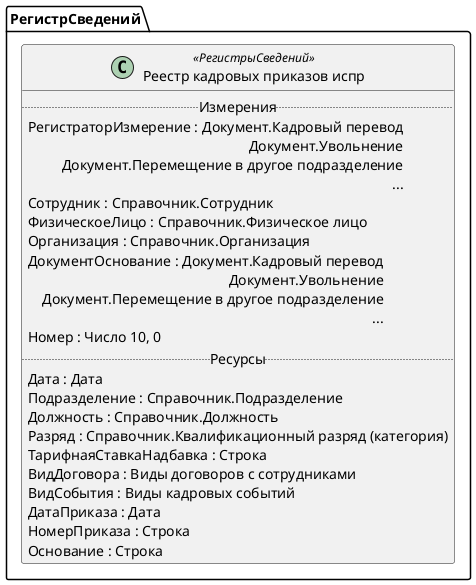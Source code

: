 ﻿@startuml РеестрКадровыхПриказовИспр
'!include templates.wsd
'..\include templates.wsd
class РегистрСведений.РеестрКадровыхПриказовИспр as "Реестр кадровых приказов испр" <<РегистрыСведений>>
{
..Измерения..
РегистраторИзмерение : Документ.Кадровый перевод\rДокумент.Увольнение\rДокумент.Перемещение в другое подразделение\r...
Сотрудник : Справочник.Сотрудник
ФизическоеЛицо : Справочник.Физическое лицо
Организация : Справочник.Организация
ДокументОснование : Документ.Кадровый перевод\rДокумент.Увольнение\rДокумент.Перемещение в другое подразделение\r...
Номер : Число 10, 0
..Ресурсы..
Дата : Дата
Подразделение : Справочник.Подразделение
Должность : Справочник.Должность
Разряд : Справочник.Квалификационный разряд (категория)
ТарифнаяСтавкаНадбавка : Строка
ВидДоговора : Виды договоров с сотрудниками
ВидСобытия : Виды кадровых событий
ДатаПриказа : Дата
НомерПриказа : Строка
Основание : Строка
}
@enduml
